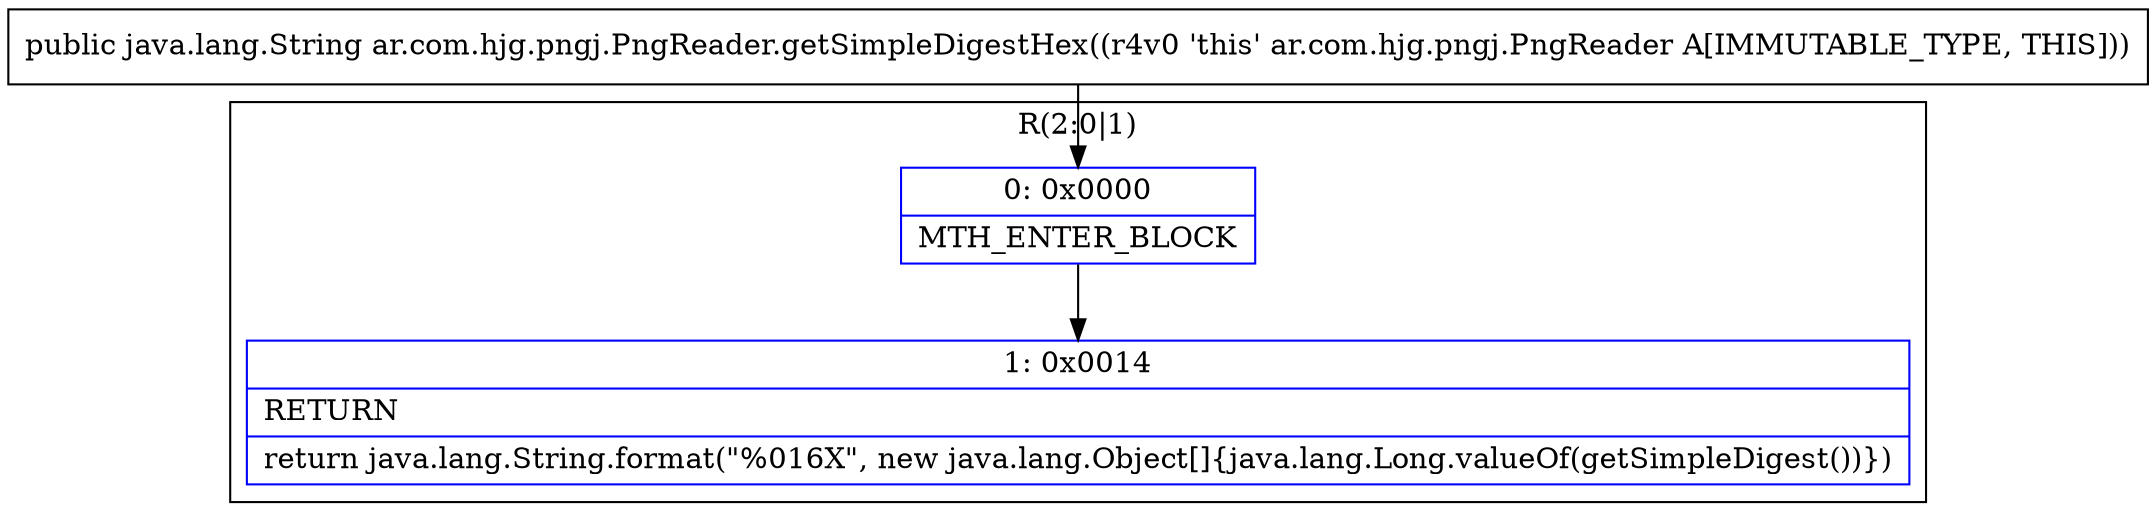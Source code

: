 digraph "CFG forar.com.hjg.pngj.PngReader.getSimpleDigestHex()Ljava\/lang\/String;" {
subgraph cluster_Region_1218736103 {
label = "R(2:0|1)";
node [shape=record,color=blue];
Node_0 [shape=record,label="{0\:\ 0x0000|MTH_ENTER_BLOCK\l}"];
Node_1 [shape=record,label="{1\:\ 0x0014|RETURN\l|return java.lang.String.format(\"%016X\", new java.lang.Object[]\{java.lang.Long.valueOf(getSimpleDigest())\})\l}"];
}
MethodNode[shape=record,label="{public java.lang.String ar.com.hjg.pngj.PngReader.getSimpleDigestHex((r4v0 'this' ar.com.hjg.pngj.PngReader A[IMMUTABLE_TYPE, THIS])) }"];
MethodNode -> Node_0;
Node_0 -> Node_1;
}

